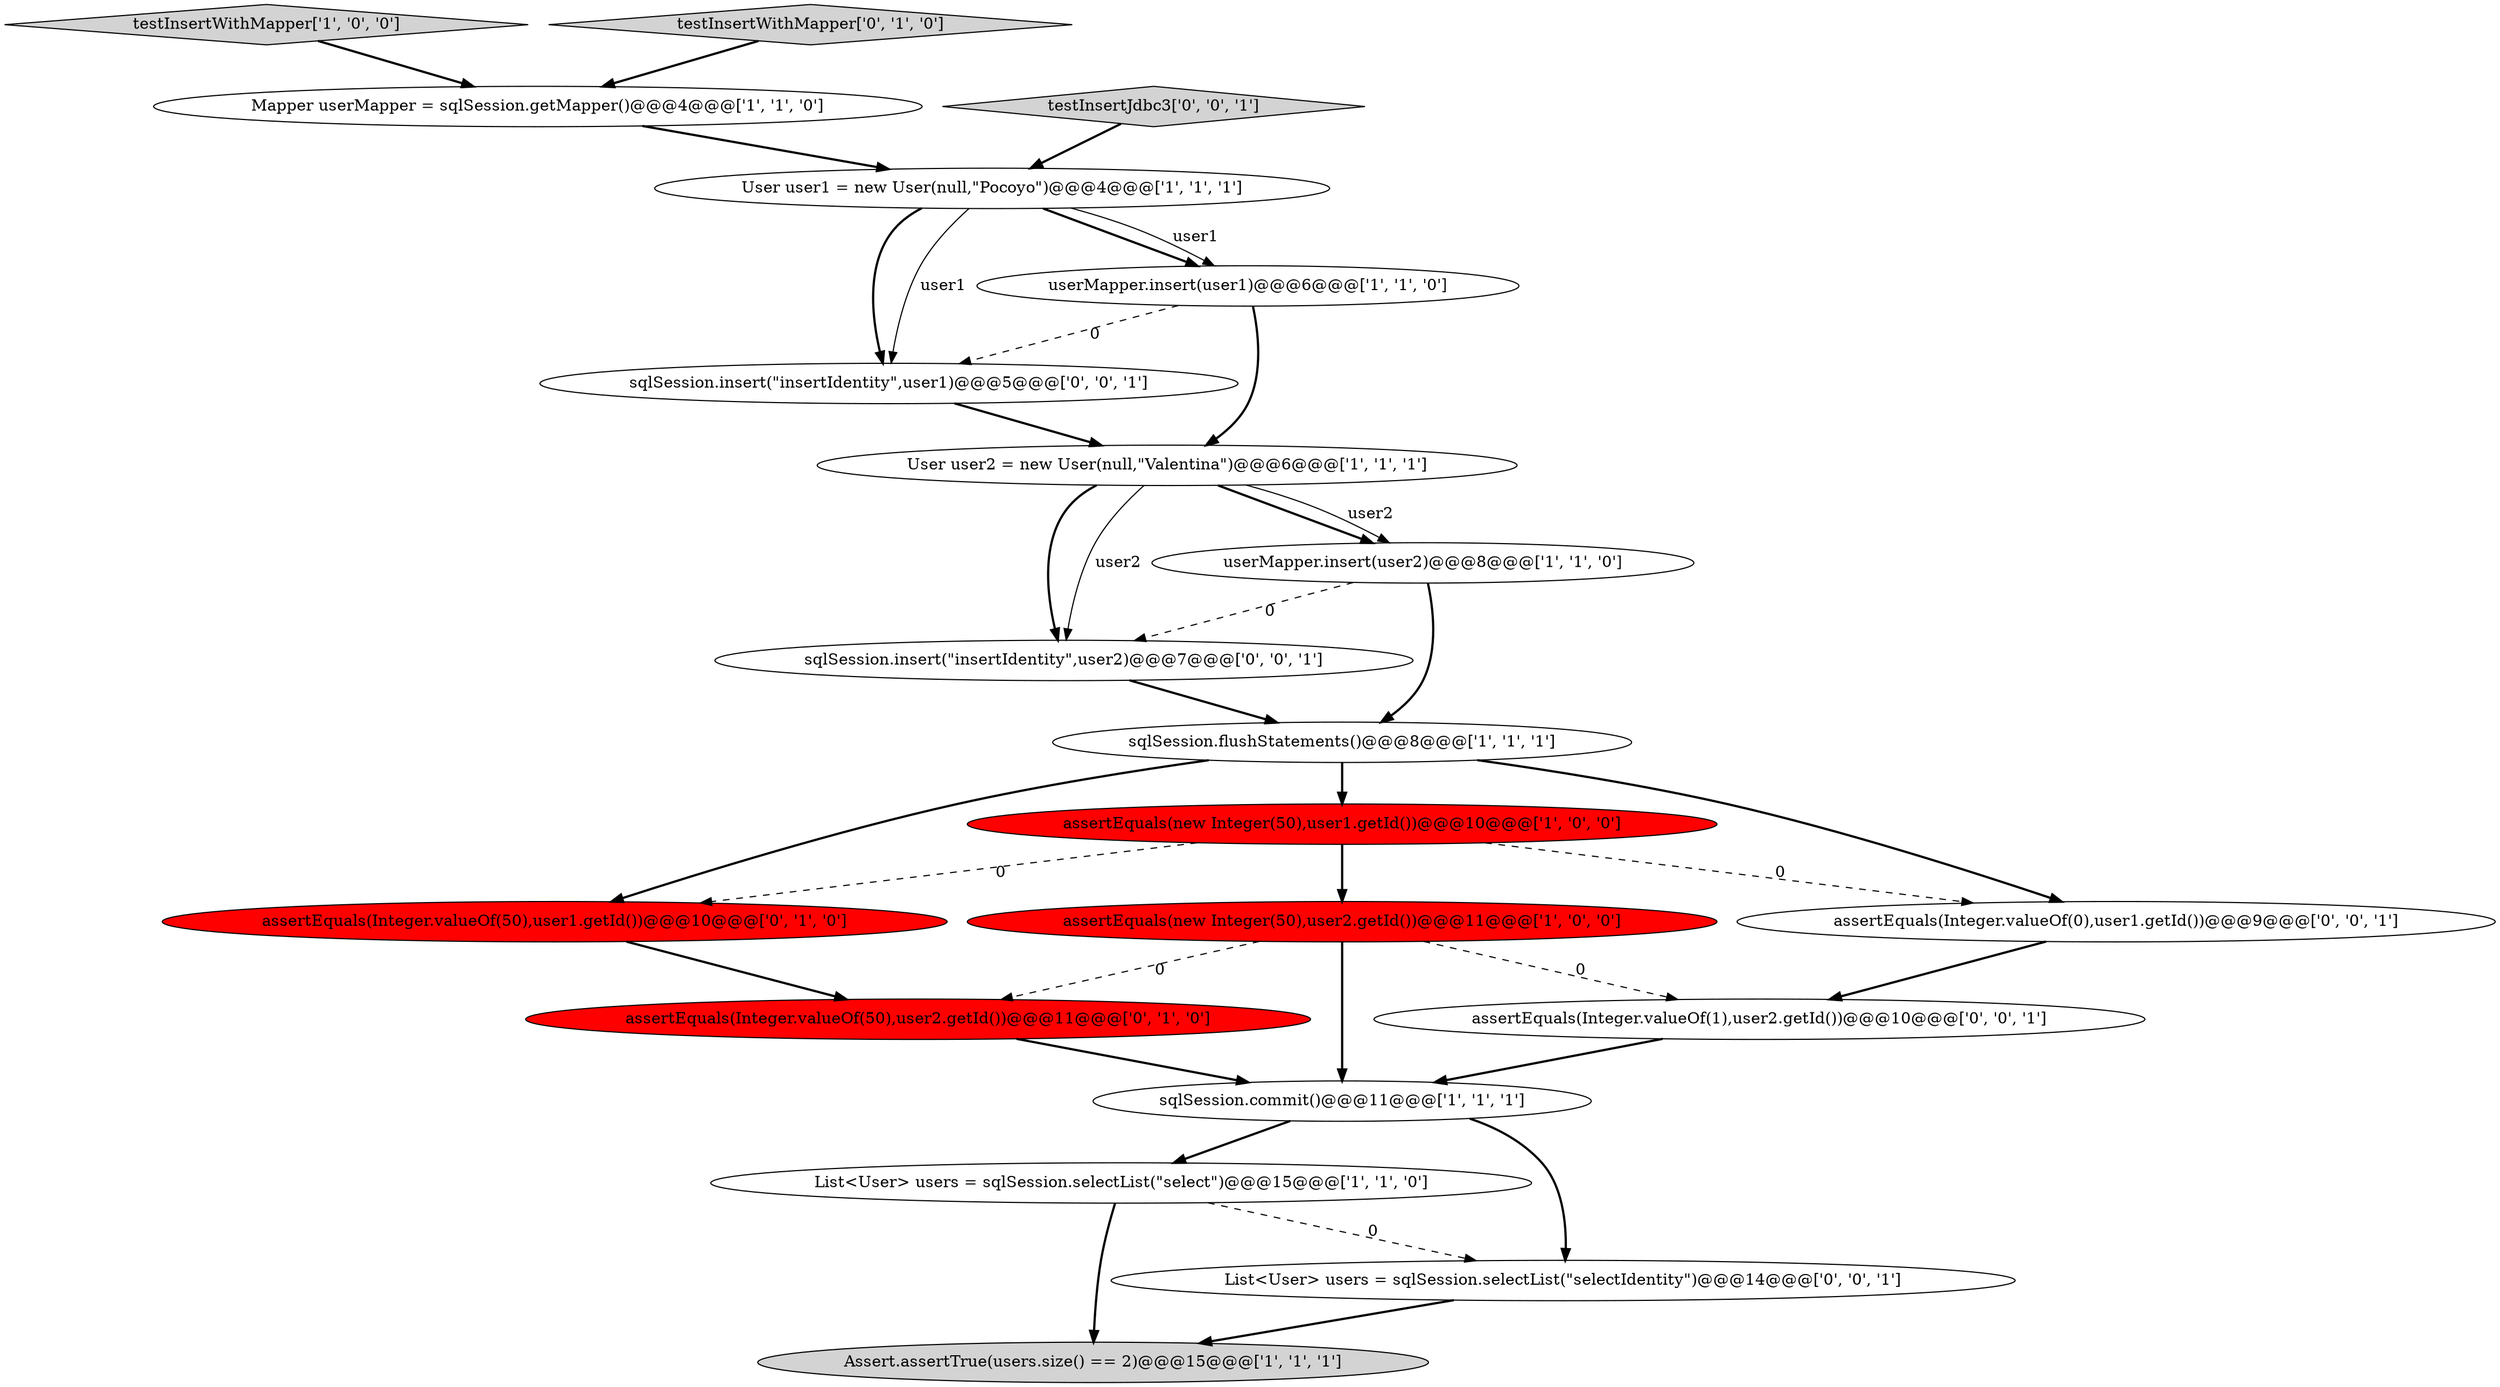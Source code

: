 digraph {
1 [style = filled, label = "testInsertWithMapper['1', '0', '0']", fillcolor = lightgray, shape = diamond image = "AAA0AAABBB1BBB"];
0 [style = filled, label = "assertEquals(new Integer(50),user2.getId())@@@11@@@['1', '0', '0']", fillcolor = red, shape = ellipse image = "AAA1AAABBB1BBB"];
12 [style = filled, label = "assertEquals(Integer.valueOf(50),user1.getId())@@@10@@@['0', '1', '0']", fillcolor = red, shape = ellipse image = "AAA1AAABBB2BBB"];
14 [style = filled, label = "testInsertWithMapper['0', '1', '0']", fillcolor = lightgray, shape = diamond image = "AAA0AAABBB2BBB"];
20 [style = filled, label = "sqlSession.insert(\"insertIdentity\",user1)@@@5@@@['0', '0', '1']", fillcolor = white, shape = ellipse image = "AAA0AAABBB3BBB"];
4 [style = filled, label = "Assert.assertTrue(users.size() == 2)@@@15@@@['1', '1', '1']", fillcolor = lightgray, shape = ellipse image = "AAA0AAABBB1BBB"];
5 [style = filled, label = "Mapper userMapper = sqlSession.getMapper()@@@4@@@['1', '1', '0']", fillcolor = white, shape = ellipse image = "AAA0AAABBB1BBB"];
8 [style = filled, label = "assertEquals(new Integer(50),user1.getId())@@@10@@@['1', '0', '0']", fillcolor = red, shape = ellipse image = "AAA1AAABBB1BBB"];
3 [style = filled, label = "sqlSession.flushStatements()@@@8@@@['1', '1', '1']", fillcolor = white, shape = ellipse image = "AAA0AAABBB1BBB"];
11 [style = filled, label = "User user2 = new User(null,\"Valentina\")@@@6@@@['1', '1', '1']", fillcolor = white, shape = ellipse image = "AAA0AAABBB1BBB"];
19 [style = filled, label = "sqlSession.insert(\"insertIdentity\",user2)@@@7@@@['0', '0', '1']", fillcolor = white, shape = ellipse image = "AAA0AAABBB3BBB"];
17 [style = filled, label = "assertEquals(Integer.valueOf(0),user1.getId())@@@9@@@['0', '0', '1']", fillcolor = white, shape = ellipse image = "AAA0AAABBB3BBB"];
6 [style = filled, label = "sqlSession.commit()@@@11@@@['1', '1', '1']", fillcolor = white, shape = ellipse image = "AAA0AAABBB1BBB"];
15 [style = filled, label = "assertEquals(Integer.valueOf(1),user2.getId())@@@10@@@['0', '0', '1']", fillcolor = white, shape = ellipse image = "AAA0AAABBB3BBB"];
13 [style = filled, label = "assertEquals(Integer.valueOf(50),user2.getId())@@@11@@@['0', '1', '0']", fillcolor = red, shape = ellipse image = "AAA1AAABBB2BBB"];
7 [style = filled, label = "List<User> users = sqlSession.selectList(\"select\")@@@15@@@['1', '1', '0']", fillcolor = white, shape = ellipse image = "AAA0AAABBB1BBB"];
2 [style = filled, label = "User user1 = new User(null,\"Pocoyo\")@@@4@@@['1', '1', '1']", fillcolor = white, shape = ellipse image = "AAA0AAABBB1BBB"];
18 [style = filled, label = "testInsertJdbc3['0', '0', '1']", fillcolor = lightgray, shape = diamond image = "AAA0AAABBB3BBB"];
16 [style = filled, label = "List<User> users = sqlSession.selectList(\"selectIdentity\")@@@14@@@['0', '0', '1']", fillcolor = white, shape = ellipse image = "AAA0AAABBB3BBB"];
9 [style = filled, label = "userMapper.insert(user1)@@@6@@@['1', '1', '0']", fillcolor = white, shape = ellipse image = "AAA0AAABBB1BBB"];
10 [style = filled, label = "userMapper.insert(user2)@@@8@@@['1', '1', '0']", fillcolor = white, shape = ellipse image = "AAA0AAABBB1BBB"];
1->5 [style = bold, label=""];
9->20 [style = dashed, label="0"];
2->20 [style = bold, label=""];
9->11 [style = bold, label=""];
0->6 [style = bold, label=""];
2->20 [style = solid, label="user1"];
10->19 [style = dashed, label="0"];
7->16 [style = dashed, label="0"];
14->5 [style = bold, label=""];
0->15 [style = dashed, label="0"];
10->3 [style = bold, label=""];
8->12 [style = dashed, label="0"];
15->6 [style = bold, label=""];
2->9 [style = bold, label=""];
7->4 [style = bold, label=""];
3->12 [style = bold, label=""];
11->19 [style = bold, label=""];
18->2 [style = bold, label=""];
8->0 [style = bold, label=""];
12->13 [style = bold, label=""];
11->19 [style = solid, label="user2"];
5->2 [style = bold, label=""];
2->9 [style = solid, label="user1"];
11->10 [style = bold, label=""];
6->16 [style = bold, label=""];
11->10 [style = solid, label="user2"];
3->8 [style = bold, label=""];
0->13 [style = dashed, label="0"];
17->15 [style = bold, label=""];
8->17 [style = dashed, label="0"];
3->17 [style = bold, label=""];
13->6 [style = bold, label=""];
16->4 [style = bold, label=""];
6->7 [style = bold, label=""];
19->3 [style = bold, label=""];
20->11 [style = bold, label=""];
}
